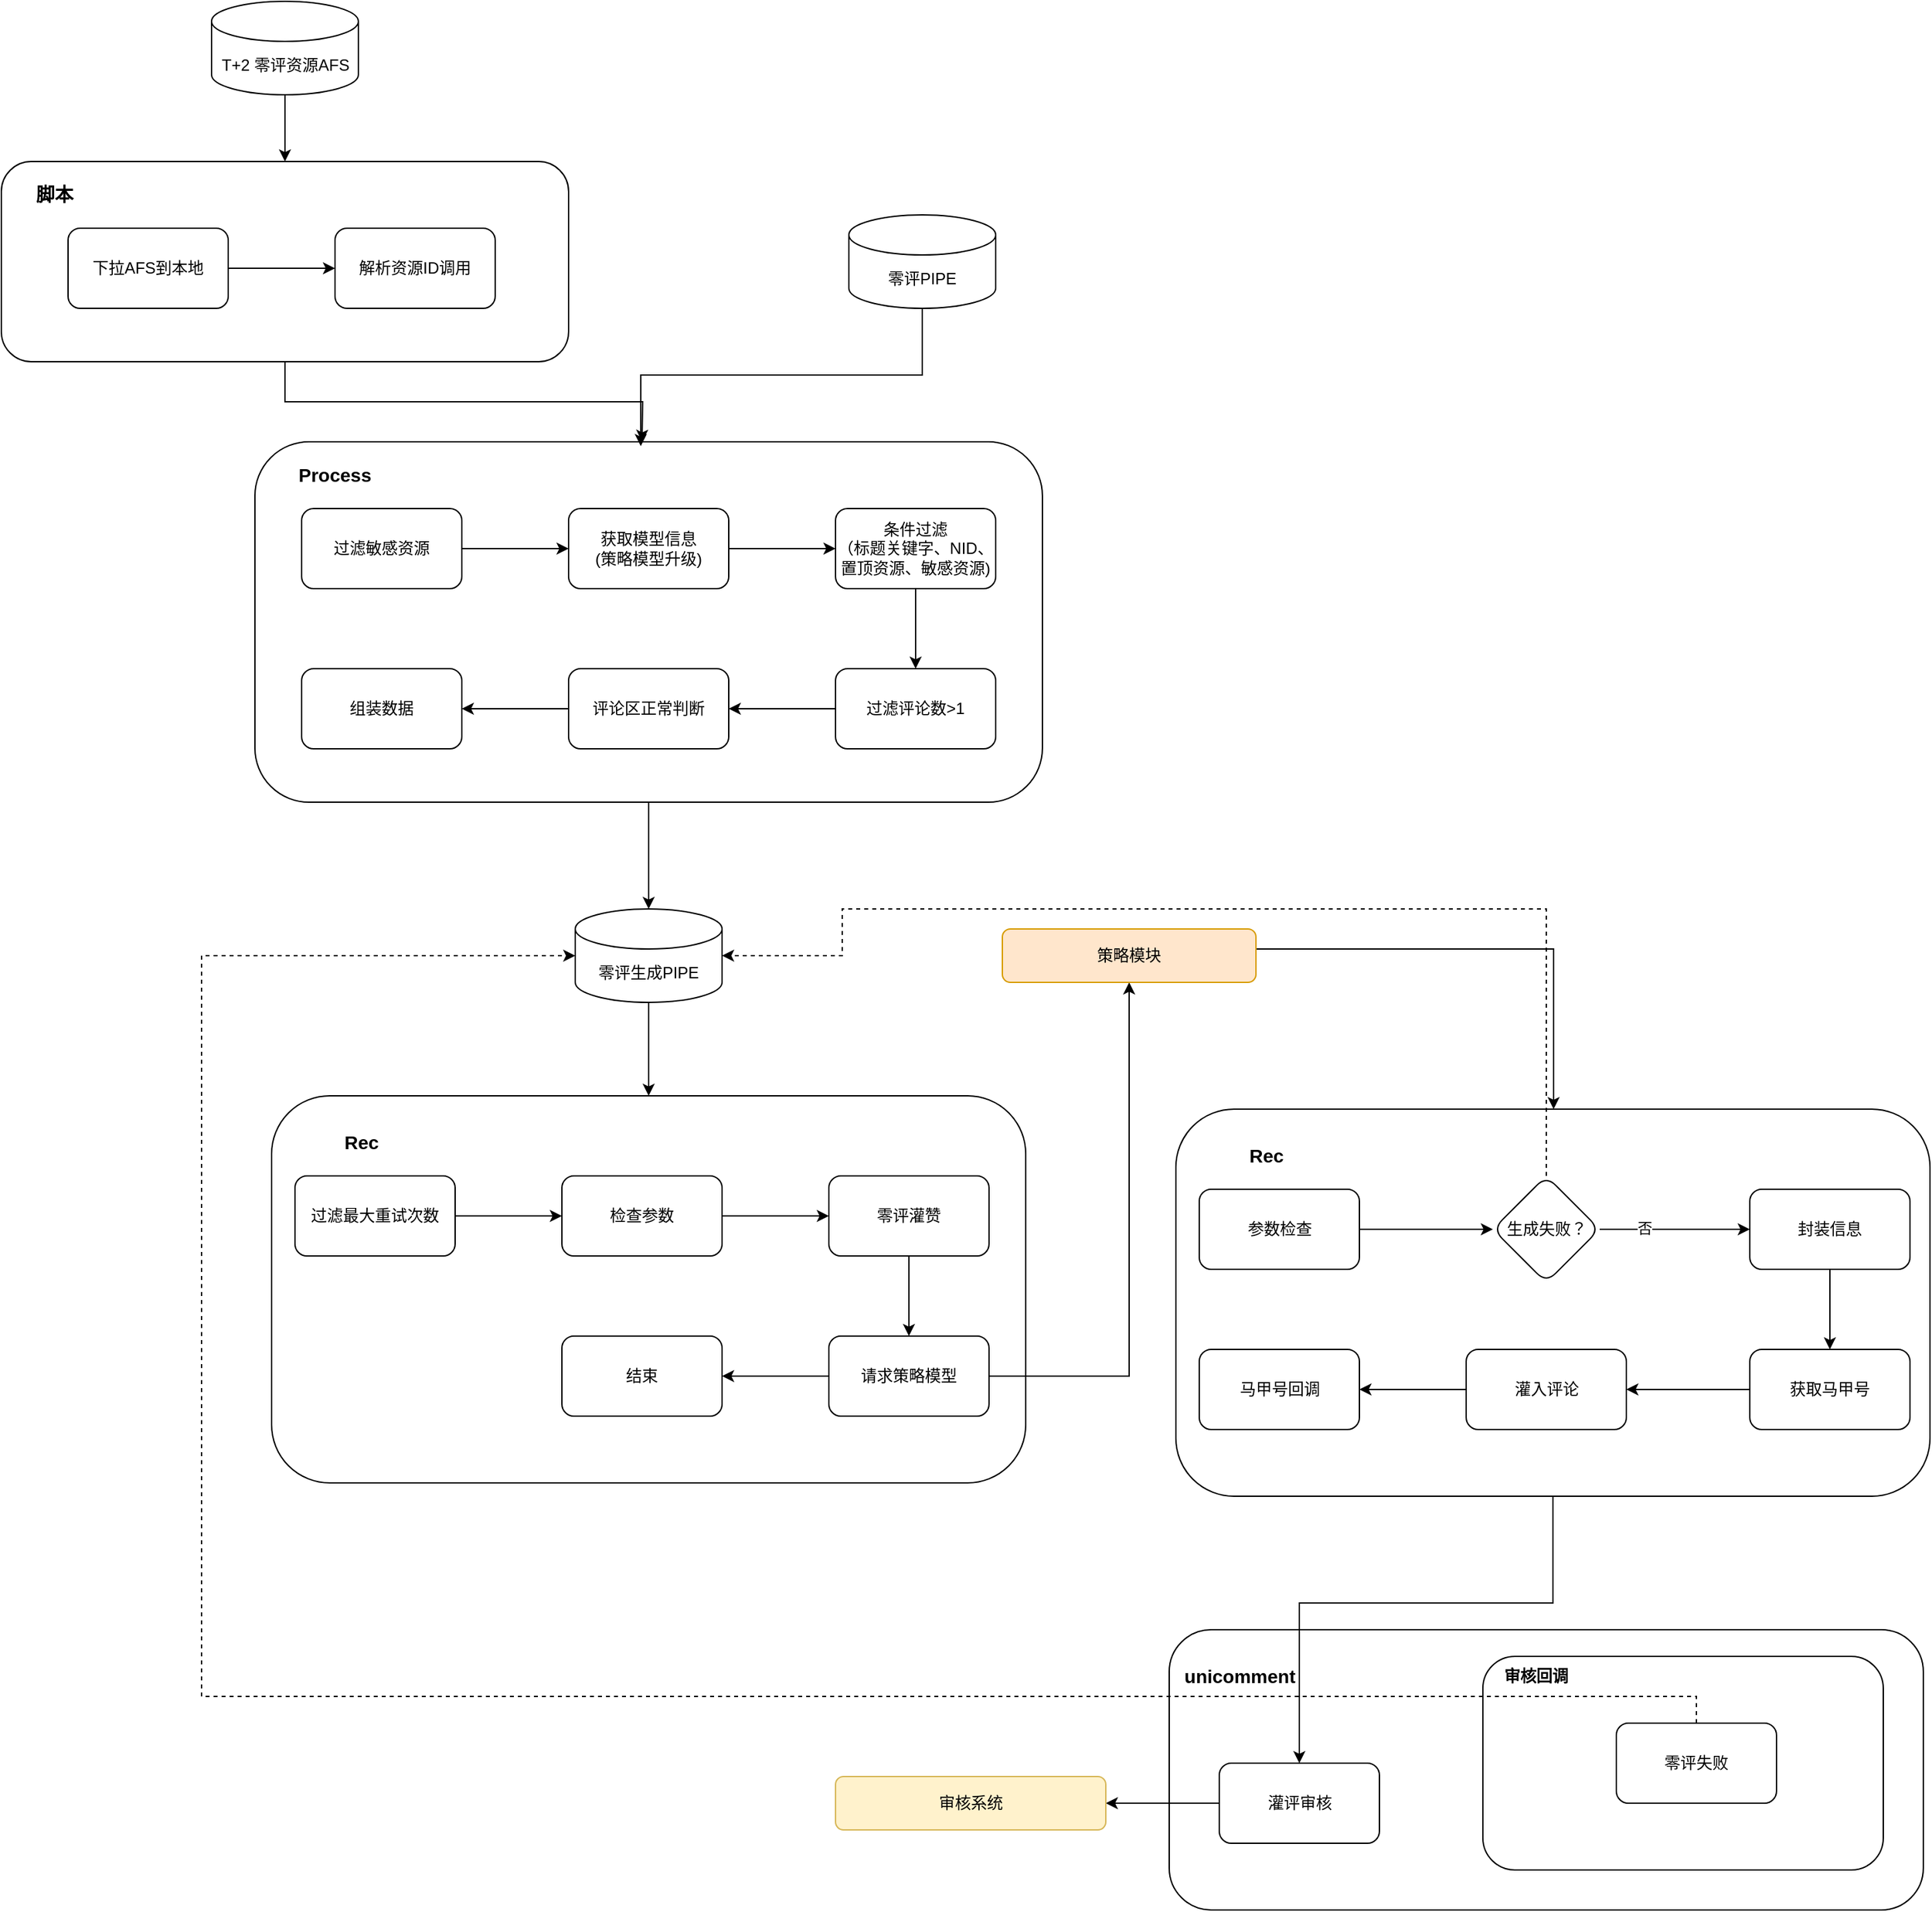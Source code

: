 <mxfile version="28.2.3">
  <diagram id="prtHgNgQTEPvFCAcTncT" name="Page-1">
    <mxGraphModel dx="946" dy="1779" grid="1" gridSize="10" guides="1" tooltips="1" connect="1" arrows="1" fold="1" page="1" pageScale="1" pageWidth="827" pageHeight="1169" math="0" shadow="0">
      <root>
        <mxCell id="0" />
        <mxCell id="1" parent="0" />
        <mxCell id="j_qm16xbXS9vsEX-Bplc-62" value="" style="rounded=1;whiteSpace=wrap;html=1;" vertex="1" parent="1">
          <mxGeometry x="1395" y="960" width="565" height="210" as="geometry" />
        </mxCell>
        <mxCell id="j_qm16xbXS9vsEX-Bplc-20" style="edgeStyle=orthogonalEdgeStyle;rounded=0;orthogonalLoop=1;jettySize=auto;html=1;" edge="1" parent="1" source="j_qm16xbXS9vsEX-Bplc-2" target="j_qm16xbXS9vsEX-Bplc-19">
          <mxGeometry relative="1" as="geometry" />
        </mxCell>
        <mxCell id="j_qm16xbXS9vsEX-Bplc-2" value="" style="rounded=1;whiteSpace=wrap;html=1;" vertex="1" parent="1">
          <mxGeometry x="710" y="70" width="590" height="270" as="geometry" />
        </mxCell>
        <mxCell id="j_qm16xbXS9vsEX-Bplc-6" style="edgeStyle=orthogonalEdgeStyle;rounded=0;orthogonalLoop=1;jettySize=auto;html=1;entryX=0.49;entryY=0.012;entryDx=0;entryDy=0;entryPerimeter=0;" edge="1" parent="1" source="j_qm16xbXS9vsEX-Bplc-3" target="j_qm16xbXS9vsEX-Bplc-2">
          <mxGeometry relative="1" as="geometry" />
        </mxCell>
        <mxCell id="j_qm16xbXS9vsEX-Bplc-3" value="零评PIPE" style="shape=cylinder3;whiteSpace=wrap;html=1;boundedLbl=1;backgroundOutline=1;size=15;" vertex="1" parent="1">
          <mxGeometry x="1155" y="-100" width="110" height="70" as="geometry" />
        </mxCell>
        <mxCell id="j_qm16xbXS9vsEX-Bplc-9" value="" style="edgeStyle=orthogonalEdgeStyle;rounded=0;orthogonalLoop=1;jettySize=auto;html=1;" edge="1" parent="1" source="j_qm16xbXS9vsEX-Bplc-5" target="j_qm16xbXS9vsEX-Bplc-8">
          <mxGeometry relative="1" as="geometry" />
        </mxCell>
        <mxCell id="j_qm16xbXS9vsEX-Bplc-5" value="过滤敏感资源" style="rounded=1;whiteSpace=wrap;html=1;" vertex="1" parent="1">
          <mxGeometry x="745" y="120" width="120" height="60" as="geometry" />
        </mxCell>
        <mxCell id="j_qm16xbXS9vsEX-Bplc-7" value="&lt;b&gt;&lt;font style=&quot;font-size: 14px;&quot;&gt;Process&lt;/font&gt;&lt;/b&gt;" style="text;html=1;align=center;verticalAlign=middle;whiteSpace=wrap;rounded=0;" vertex="1" parent="1">
          <mxGeometry x="740" y="80" width="60" height="30" as="geometry" />
        </mxCell>
        <mxCell id="j_qm16xbXS9vsEX-Bplc-11" value="" style="edgeStyle=orthogonalEdgeStyle;rounded=0;orthogonalLoop=1;jettySize=auto;html=1;" edge="1" parent="1" source="j_qm16xbXS9vsEX-Bplc-8" target="j_qm16xbXS9vsEX-Bplc-10">
          <mxGeometry relative="1" as="geometry" />
        </mxCell>
        <mxCell id="j_qm16xbXS9vsEX-Bplc-8" value="获取模型信息&lt;div&gt;(策略模型升级)&lt;/div&gt;" style="rounded=1;whiteSpace=wrap;html=1;" vertex="1" parent="1">
          <mxGeometry x="945" y="120" width="120" height="60" as="geometry" />
        </mxCell>
        <mxCell id="j_qm16xbXS9vsEX-Bplc-13" value="" style="edgeStyle=orthogonalEdgeStyle;rounded=0;orthogonalLoop=1;jettySize=auto;html=1;" edge="1" parent="1" source="j_qm16xbXS9vsEX-Bplc-10" target="j_qm16xbXS9vsEX-Bplc-12">
          <mxGeometry relative="1" as="geometry" />
        </mxCell>
        <mxCell id="j_qm16xbXS9vsEX-Bplc-10" value="条件过滤&lt;div&gt;（标题关键字、NID、置顶资源、敏感资源)&lt;/div&gt;" style="rounded=1;whiteSpace=wrap;html=1;" vertex="1" parent="1">
          <mxGeometry x="1145" y="120" width="120" height="60" as="geometry" />
        </mxCell>
        <mxCell id="j_qm16xbXS9vsEX-Bplc-15" value="" style="edgeStyle=orthogonalEdgeStyle;rounded=0;orthogonalLoop=1;jettySize=auto;html=1;" edge="1" parent="1" source="j_qm16xbXS9vsEX-Bplc-12" target="j_qm16xbXS9vsEX-Bplc-14">
          <mxGeometry relative="1" as="geometry" />
        </mxCell>
        <mxCell id="j_qm16xbXS9vsEX-Bplc-12" value="过滤评论数&amp;gt;1" style="rounded=1;whiteSpace=wrap;html=1;" vertex="1" parent="1">
          <mxGeometry x="1145" y="240" width="120" height="60" as="geometry" />
        </mxCell>
        <mxCell id="j_qm16xbXS9vsEX-Bplc-17" value="" style="edgeStyle=orthogonalEdgeStyle;rounded=0;orthogonalLoop=1;jettySize=auto;html=1;" edge="1" parent="1" source="j_qm16xbXS9vsEX-Bplc-14" target="j_qm16xbXS9vsEX-Bplc-16">
          <mxGeometry relative="1" as="geometry" />
        </mxCell>
        <mxCell id="j_qm16xbXS9vsEX-Bplc-14" value="评论区正常判断" style="rounded=1;whiteSpace=wrap;html=1;" vertex="1" parent="1">
          <mxGeometry x="945" y="240" width="120" height="60" as="geometry" />
        </mxCell>
        <mxCell id="j_qm16xbXS9vsEX-Bplc-16" value="组装数据" style="rounded=1;whiteSpace=wrap;html=1;" vertex="1" parent="1">
          <mxGeometry x="745" y="240" width="120" height="60" as="geometry" />
        </mxCell>
        <mxCell id="j_qm16xbXS9vsEX-Bplc-45" style="edgeStyle=orthogonalEdgeStyle;rounded=0;orthogonalLoop=1;jettySize=auto;html=1;entryX=0.5;entryY=0;entryDx=0;entryDy=0;" edge="1" parent="1" source="j_qm16xbXS9vsEX-Bplc-19" target="j_qm16xbXS9vsEX-Bplc-32">
          <mxGeometry relative="1" as="geometry" />
        </mxCell>
        <mxCell id="j_qm16xbXS9vsEX-Bplc-19" value="零评生成PIPE" style="shape=cylinder3;whiteSpace=wrap;html=1;boundedLbl=1;backgroundOutline=1;size=15;" vertex="1" parent="1">
          <mxGeometry x="950" y="420" width="110" height="70" as="geometry" />
        </mxCell>
        <mxCell id="j_qm16xbXS9vsEX-Bplc-31" style="edgeStyle=orthogonalEdgeStyle;rounded=0;orthogonalLoop=1;jettySize=auto;html=1;" edge="1" parent="1" source="j_qm16xbXS9vsEX-Bplc-22" target="j_qm16xbXS9vsEX-Bplc-23">
          <mxGeometry relative="1" as="geometry" />
        </mxCell>
        <mxCell id="j_qm16xbXS9vsEX-Bplc-22" value="T+2 零评资源AFS" style="shape=cylinder3;whiteSpace=wrap;html=1;boundedLbl=1;backgroundOutline=1;size=15;" vertex="1" parent="1">
          <mxGeometry x="677.5" y="-260" width="110" height="70" as="geometry" />
        </mxCell>
        <mxCell id="j_qm16xbXS9vsEX-Bplc-28" style="edgeStyle=orthogonalEdgeStyle;rounded=0;orthogonalLoop=1;jettySize=auto;html=1;exitX=0.5;exitY=1;exitDx=0;exitDy=0;" edge="1" parent="1" source="j_qm16xbXS9vsEX-Bplc-23">
          <mxGeometry relative="1" as="geometry">
            <mxPoint x="1000" y="70" as="targetPoint" />
          </mxGeometry>
        </mxCell>
        <mxCell id="j_qm16xbXS9vsEX-Bplc-23" value="" style="rounded=1;whiteSpace=wrap;html=1;" vertex="1" parent="1">
          <mxGeometry x="520" y="-140" width="425" height="150" as="geometry" />
        </mxCell>
        <mxCell id="j_qm16xbXS9vsEX-Bplc-24" value="&lt;b&gt;&lt;font style=&quot;font-size: 14px;&quot;&gt;脚本&lt;/font&gt;&lt;/b&gt;" style="text;html=1;align=center;verticalAlign=middle;whiteSpace=wrap;rounded=0;" vertex="1" parent="1">
          <mxGeometry x="530" y="-130" width="60" height="30" as="geometry" />
        </mxCell>
        <mxCell id="j_qm16xbXS9vsEX-Bplc-27" value="" style="edgeStyle=orthogonalEdgeStyle;rounded=0;orthogonalLoop=1;jettySize=auto;html=1;" edge="1" parent="1" source="j_qm16xbXS9vsEX-Bplc-25" target="j_qm16xbXS9vsEX-Bplc-26">
          <mxGeometry relative="1" as="geometry" />
        </mxCell>
        <mxCell id="j_qm16xbXS9vsEX-Bplc-25" value="下拉AFS到本地" style="rounded=1;whiteSpace=wrap;html=1;" vertex="1" parent="1">
          <mxGeometry x="570" y="-90" width="120" height="60" as="geometry" />
        </mxCell>
        <mxCell id="j_qm16xbXS9vsEX-Bplc-26" value="解析资源ID调用" style="rounded=1;whiteSpace=wrap;html=1;" vertex="1" parent="1">
          <mxGeometry x="770" y="-90" width="120" height="60" as="geometry" />
        </mxCell>
        <mxCell id="j_qm16xbXS9vsEX-Bplc-32" value="" style="rounded=1;whiteSpace=wrap;html=1;" vertex="1" parent="1">
          <mxGeometry x="722.5" y="560" width="565" height="290" as="geometry" />
        </mxCell>
        <mxCell id="j_qm16xbXS9vsEX-Bplc-33" value="" style="edgeStyle=orthogonalEdgeStyle;rounded=0;orthogonalLoop=1;jettySize=auto;html=1;" edge="1" parent="1" source="j_qm16xbXS9vsEX-Bplc-34" target="j_qm16xbXS9vsEX-Bplc-37">
          <mxGeometry relative="1" as="geometry" />
        </mxCell>
        <mxCell id="j_qm16xbXS9vsEX-Bplc-34" value="过滤最大重试次数" style="rounded=1;whiteSpace=wrap;html=1;" vertex="1" parent="1">
          <mxGeometry x="740" y="620" width="120" height="60" as="geometry" />
        </mxCell>
        <mxCell id="j_qm16xbXS9vsEX-Bplc-35" value="&lt;span style=&quot;font-size: 14px;&quot;&gt;&lt;b&gt;Rec&lt;/b&gt;&lt;/span&gt;" style="text;html=1;align=center;verticalAlign=middle;whiteSpace=wrap;rounded=0;" vertex="1" parent="1">
          <mxGeometry x="760" y="580" width="60" height="30" as="geometry" />
        </mxCell>
        <mxCell id="j_qm16xbXS9vsEX-Bplc-36" value="" style="edgeStyle=orthogonalEdgeStyle;rounded=0;orthogonalLoop=1;jettySize=auto;html=1;" edge="1" parent="1" source="j_qm16xbXS9vsEX-Bplc-37" target="j_qm16xbXS9vsEX-Bplc-39">
          <mxGeometry relative="1" as="geometry" />
        </mxCell>
        <mxCell id="j_qm16xbXS9vsEX-Bplc-37" value="检查参数" style="rounded=1;whiteSpace=wrap;html=1;" vertex="1" parent="1">
          <mxGeometry x="940" y="620" width="120" height="60" as="geometry" />
        </mxCell>
        <mxCell id="j_qm16xbXS9vsEX-Bplc-38" value="" style="edgeStyle=orthogonalEdgeStyle;rounded=0;orthogonalLoop=1;jettySize=auto;html=1;" edge="1" parent="1" source="j_qm16xbXS9vsEX-Bplc-39" target="j_qm16xbXS9vsEX-Bplc-41">
          <mxGeometry relative="1" as="geometry" />
        </mxCell>
        <mxCell id="j_qm16xbXS9vsEX-Bplc-39" value="零评灌赞" style="rounded=1;whiteSpace=wrap;html=1;" vertex="1" parent="1">
          <mxGeometry x="1140" y="620" width="120" height="60" as="geometry" />
        </mxCell>
        <mxCell id="j_qm16xbXS9vsEX-Bplc-40" value="" style="edgeStyle=orthogonalEdgeStyle;rounded=0;orthogonalLoop=1;jettySize=auto;html=1;" edge="1" parent="1" source="j_qm16xbXS9vsEX-Bplc-41" target="j_qm16xbXS9vsEX-Bplc-43">
          <mxGeometry relative="1" as="geometry" />
        </mxCell>
        <mxCell id="j_qm16xbXS9vsEX-Bplc-46" style="edgeStyle=orthogonalEdgeStyle;rounded=0;orthogonalLoop=1;jettySize=auto;html=1;" edge="1" parent="1" source="j_qm16xbXS9vsEX-Bplc-41" target="j_qm16xbXS9vsEX-Bplc-47">
          <mxGeometry relative="1" as="geometry">
            <mxPoint x="1320" y="470" as="targetPoint" />
          </mxGeometry>
        </mxCell>
        <mxCell id="j_qm16xbXS9vsEX-Bplc-41" value="请求策略模型" style="rounded=1;whiteSpace=wrap;html=1;" vertex="1" parent="1">
          <mxGeometry x="1140" y="740" width="120" height="60" as="geometry" />
        </mxCell>
        <mxCell id="j_qm16xbXS9vsEX-Bplc-43" value="结束" style="rounded=1;whiteSpace=wrap;html=1;" vertex="1" parent="1">
          <mxGeometry x="940" y="740" width="120" height="60" as="geometry" />
        </mxCell>
        <mxCell id="j_qm16xbXS9vsEX-Bplc-61" style="edgeStyle=orthogonalEdgeStyle;rounded=0;orthogonalLoop=1;jettySize=auto;html=1;" edge="1" parent="1" source="j_qm16xbXS9vsEX-Bplc-47" target="j_qm16xbXS9vsEX-Bplc-48">
          <mxGeometry relative="1" as="geometry">
            <Array as="points">
              <mxPoint x="1683" y="450" />
            </Array>
          </mxGeometry>
        </mxCell>
        <mxCell id="j_qm16xbXS9vsEX-Bplc-47" value="策略模块" style="rounded=1;whiteSpace=wrap;html=1;fillColor=#ffe6cc;strokeColor=#d79b00;" vertex="1" parent="1">
          <mxGeometry x="1270" y="435" width="190" height="40" as="geometry" />
        </mxCell>
        <mxCell id="j_qm16xbXS9vsEX-Bplc-74" style="edgeStyle=orthogonalEdgeStyle;rounded=0;orthogonalLoop=1;jettySize=auto;html=1;entryX=0.5;entryY=0;entryDx=0;entryDy=0;" edge="1" parent="1" source="j_qm16xbXS9vsEX-Bplc-48" target="j_qm16xbXS9vsEX-Bplc-73">
          <mxGeometry relative="1" as="geometry">
            <Array as="points">
              <mxPoint x="1683" y="940" />
              <mxPoint x="1493" y="940" />
            </Array>
          </mxGeometry>
        </mxCell>
        <mxCell id="j_qm16xbXS9vsEX-Bplc-48" value="" style="rounded=1;whiteSpace=wrap;html=1;" vertex="1" parent="1">
          <mxGeometry x="1400" y="570" width="565" height="290" as="geometry" />
        </mxCell>
        <mxCell id="j_qm16xbXS9vsEX-Bplc-84" value="" style="edgeStyle=orthogonalEdgeStyle;rounded=0;orthogonalLoop=1;jettySize=auto;html=1;" edge="1" parent="1" source="j_qm16xbXS9vsEX-Bplc-50" target="j_qm16xbXS9vsEX-Bplc-83">
          <mxGeometry relative="1" as="geometry" />
        </mxCell>
        <mxCell id="j_qm16xbXS9vsEX-Bplc-50" value="参数检查" style="rounded=1;whiteSpace=wrap;html=1;" vertex="1" parent="1">
          <mxGeometry x="1417.5" y="630" width="120" height="60" as="geometry" />
        </mxCell>
        <mxCell id="j_qm16xbXS9vsEX-Bplc-51" value="&lt;span style=&quot;font-size: 14px;&quot;&gt;&lt;b&gt;Rec&lt;/b&gt;&lt;/span&gt;" style="text;html=1;align=center;verticalAlign=middle;whiteSpace=wrap;rounded=0;" vertex="1" parent="1">
          <mxGeometry x="1437.5" y="590" width="60" height="30" as="geometry" />
        </mxCell>
        <mxCell id="j_qm16xbXS9vsEX-Bplc-52" value="" style="edgeStyle=orthogonalEdgeStyle;rounded=0;orthogonalLoop=1;jettySize=auto;html=1;" edge="1" parent="1" source="j_qm16xbXS9vsEX-Bplc-53" target="j_qm16xbXS9vsEX-Bplc-55">
          <mxGeometry relative="1" as="geometry" />
        </mxCell>
        <mxCell id="j_qm16xbXS9vsEX-Bplc-53" value="封装信息" style="rounded=1;whiteSpace=wrap;html=1;" vertex="1" parent="1">
          <mxGeometry x="1830" y="630" width="120" height="60" as="geometry" />
        </mxCell>
        <mxCell id="j_qm16xbXS9vsEX-Bplc-54" value="" style="edgeStyle=orthogonalEdgeStyle;rounded=0;orthogonalLoop=1;jettySize=auto;html=1;" edge="1" parent="1" source="j_qm16xbXS9vsEX-Bplc-55" target="j_qm16xbXS9vsEX-Bplc-57">
          <mxGeometry relative="1" as="geometry" />
        </mxCell>
        <mxCell id="j_qm16xbXS9vsEX-Bplc-55" value="获取马甲号" style="rounded=1;whiteSpace=wrap;html=1;" vertex="1" parent="1">
          <mxGeometry x="1830" y="750" width="120" height="60" as="geometry" />
        </mxCell>
        <mxCell id="j_qm16xbXS9vsEX-Bplc-56" value="" style="edgeStyle=orthogonalEdgeStyle;rounded=0;orthogonalLoop=1;jettySize=auto;html=1;" edge="1" parent="1" source="j_qm16xbXS9vsEX-Bplc-57" target="j_qm16xbXS9vsEX-Bplc-58">
          <mxGeometry relative="1" as="geometry" />
        </mxCell>
        <mxCell id="j_qm16xbXS9vsEX-Bplc-57" value="灌入评论" style="rounded=1;whiteSpace=wrap;html=1;" vertex="1" parent="1">
          <mxGeometry x="1617.5" y="750" width="120" height="60" as="geometry" />
        </mxCell>
        <mxCell id="j_qm16xbXS9vsEX-Bplc-58" value="马甲号回调" style="rounded=1;whiteSpace=wrap;html=1;" vertex="1" parent="1">
          <mxGeometry x="1417.5" y="750" width="120" height="60" as="geometry" />
        </mxCell>
        <mxCell id="j_qm16xbXS9vsEX-Bplc-65" value="&lt;span style=&quot;font-size: 14px;&quot;&gt;&lt;b&gt;unicomment&lt;/b&gt;&lt;/span&gt;" style="text;html=1;align=center;verticalAlign=middle;whiteSpace=wrap;rounded=0;" vertex="1" parent="1">
          <mxGeometry x="1417.5" y="980" width="60" height="30" as="geometry" />
        </mxCell>
        <mxCell id="j_qm16xbXS9vsEX-Bplc-76" value="" style="edgeStyle=orthogonalEdgeStyle;rounded=0;orthogonalLoop=1;jettySize=auto;html=1;" edge="1" parent="1" source="j_qm16xbXS9vsEX-Bplc-73" target="j_qm16xbXS9vsEX-Bplc-75">
          <mxGeometry relative="1" as="geometry" />
        </mxCell>
        <mxCell id="j_qm16xbXS9vsEX-Bplc-73" value="灌评审核" style="rounded=1;whiteSpace=wrap;html=1;" vertex="1" parent="1">
          <mxGeometry x="1432.5" y="1060" width="120" height="60" as="geometry" />
        </mxCell>
        <mxCell id="j_qm16xbXS9vsEX-Bplc-75" value="审核系统" style="whiteSpace=wrap;html=1;rounded=1;fillColor=#fff2cc;strokeColor=#d6b656;" vertex="1" parent="1">
          <mxGeometry x="1145" y="1070" width="202.5" height="40" as="geometry" />
        </mxCell>
        <mxCell id="j_qm16xbXS9vsEX-Bplc-77" value="" style="rounded=1;whiteSpace=wrap;html=1;" vertex="1" parent="1">
          <mxGeometry x="1630" y="980" width="300" height="160" as="geometry" />
        </mxCell>
        <mxCell id="j_qm16xbXS9vsEX-Bplc-78" value="&lt;b style=&quot;&quot;&gt;&lt;font&gt;审核回调&lt;/font&gt;&lt;/b&gt;" style="text;html=1;align=center;verticalAlign=middle;whiteSpace=wrap;rounded=0;" vertex="1" parent="1">
          <mxGeometry x="1640" y="980" width="60" height="30" as="geometry" />
        </mxCell>
        <mxCell id="j_qm16xbXS9vsEX-Bplc-79" value="零评失败" style="rounded=1;whiteSpace=wrap;html=1;" vertex="1" parent="1">
          <mxGeometry x="1730" y="1030" width="120" height="60" as="geometry" />
        </mxCell>
        <mxCell id="j_qm16xbXS9vsEX-Bplc-80" style="edgeStyle=orthogonalEdgeStyle;rounded=0;orthogonalLoop=1;jettySize=auto;html=1;entryX=0;entryY=0.5;entryDx=0;entryDy=0;entryPerimeter=0;dashed=1;" edge="1" parent="1" source="j_qm16xbXS9vsEX-Bplc-79" target="j_qm16xbXS9vsEX-Bplc-19">
          <mxGeometry relative="1" as="geometry">
            <Array as="points">
              <mxPoint x="1790" y="1010" />
              <mxPoint x="670" y="1010" />
              <mxPoint x="670" y="455" />
            </Array>
          </mxGeometry>
        </mxCell>
        <mxCell id="j_qm16xbXS9vsEX-Bplc-85" value="" style="edgeStyle=orthogonalEdgeStyle;rounded=0;orthogonalLoop=1;jettySize=auto;html=1;" edge="1" parent="1" source="j_qm16xbXS9vsEX-Bplc-83" target="j_qm16xbXS9vsEX-Bplc-53">
          <mxGeometry relative="1" as="geometry" />
        </mxCell>
        <mxCell id="j_qm16xbXS9vsEX-Bplc-86" value="否" style="edgeLabel;html=1;align=center;verticalAlign=middle;resizable=0;points=[];" vertex="1" connectable="0" parent="j_qm16xbXS9vsEX-Bplc-85">
          <mxGeometry x="-0.404" y="1" relative="1" as="geometry">
            <mxPoint as="offset" />
          </mxGeometry>
        </mxCell>
        <mxCell id="j_qm16xbXS9vsEX-Bplc-83" value="生成失败？" style="rhombus;whiteSpace=wrap;html=1;rounded=1;" vertex="1" parent="1">
          <mxGeometry x="1637.5" y="620" width="80" height="80" as="geometry" />
        </mxCell>
        <mxCell id="j_qm16xbXS9vsEX-Bplc-87" style="edgeStyle=orthogonalEdgeStyle;rounded=0;orthogonalLoop=1;jettySize=auto;html=1;entryX=1;entryY=0.5;entryDx=0;entryDy=0;entryPerimeter=0;dashed=1;" edge="1" parent="1" source="j_qm16xbXS9vsEX-Bplc-83" target="j_qm16xbXS9vsEX-Bplc-19">
          <mxGeometry relative="1" as="geometry">
            <Array as="points">
              <mxPoint x="1678" y="420" />
              <mxPoint x="1150" y="420" />
              <mxPoint x="1150" y="455" />
            </Array>
          </mxGeometry>
        </mxCell>
      </root>
    </mxGraphModel>
  </diagram>
</mxfile>
